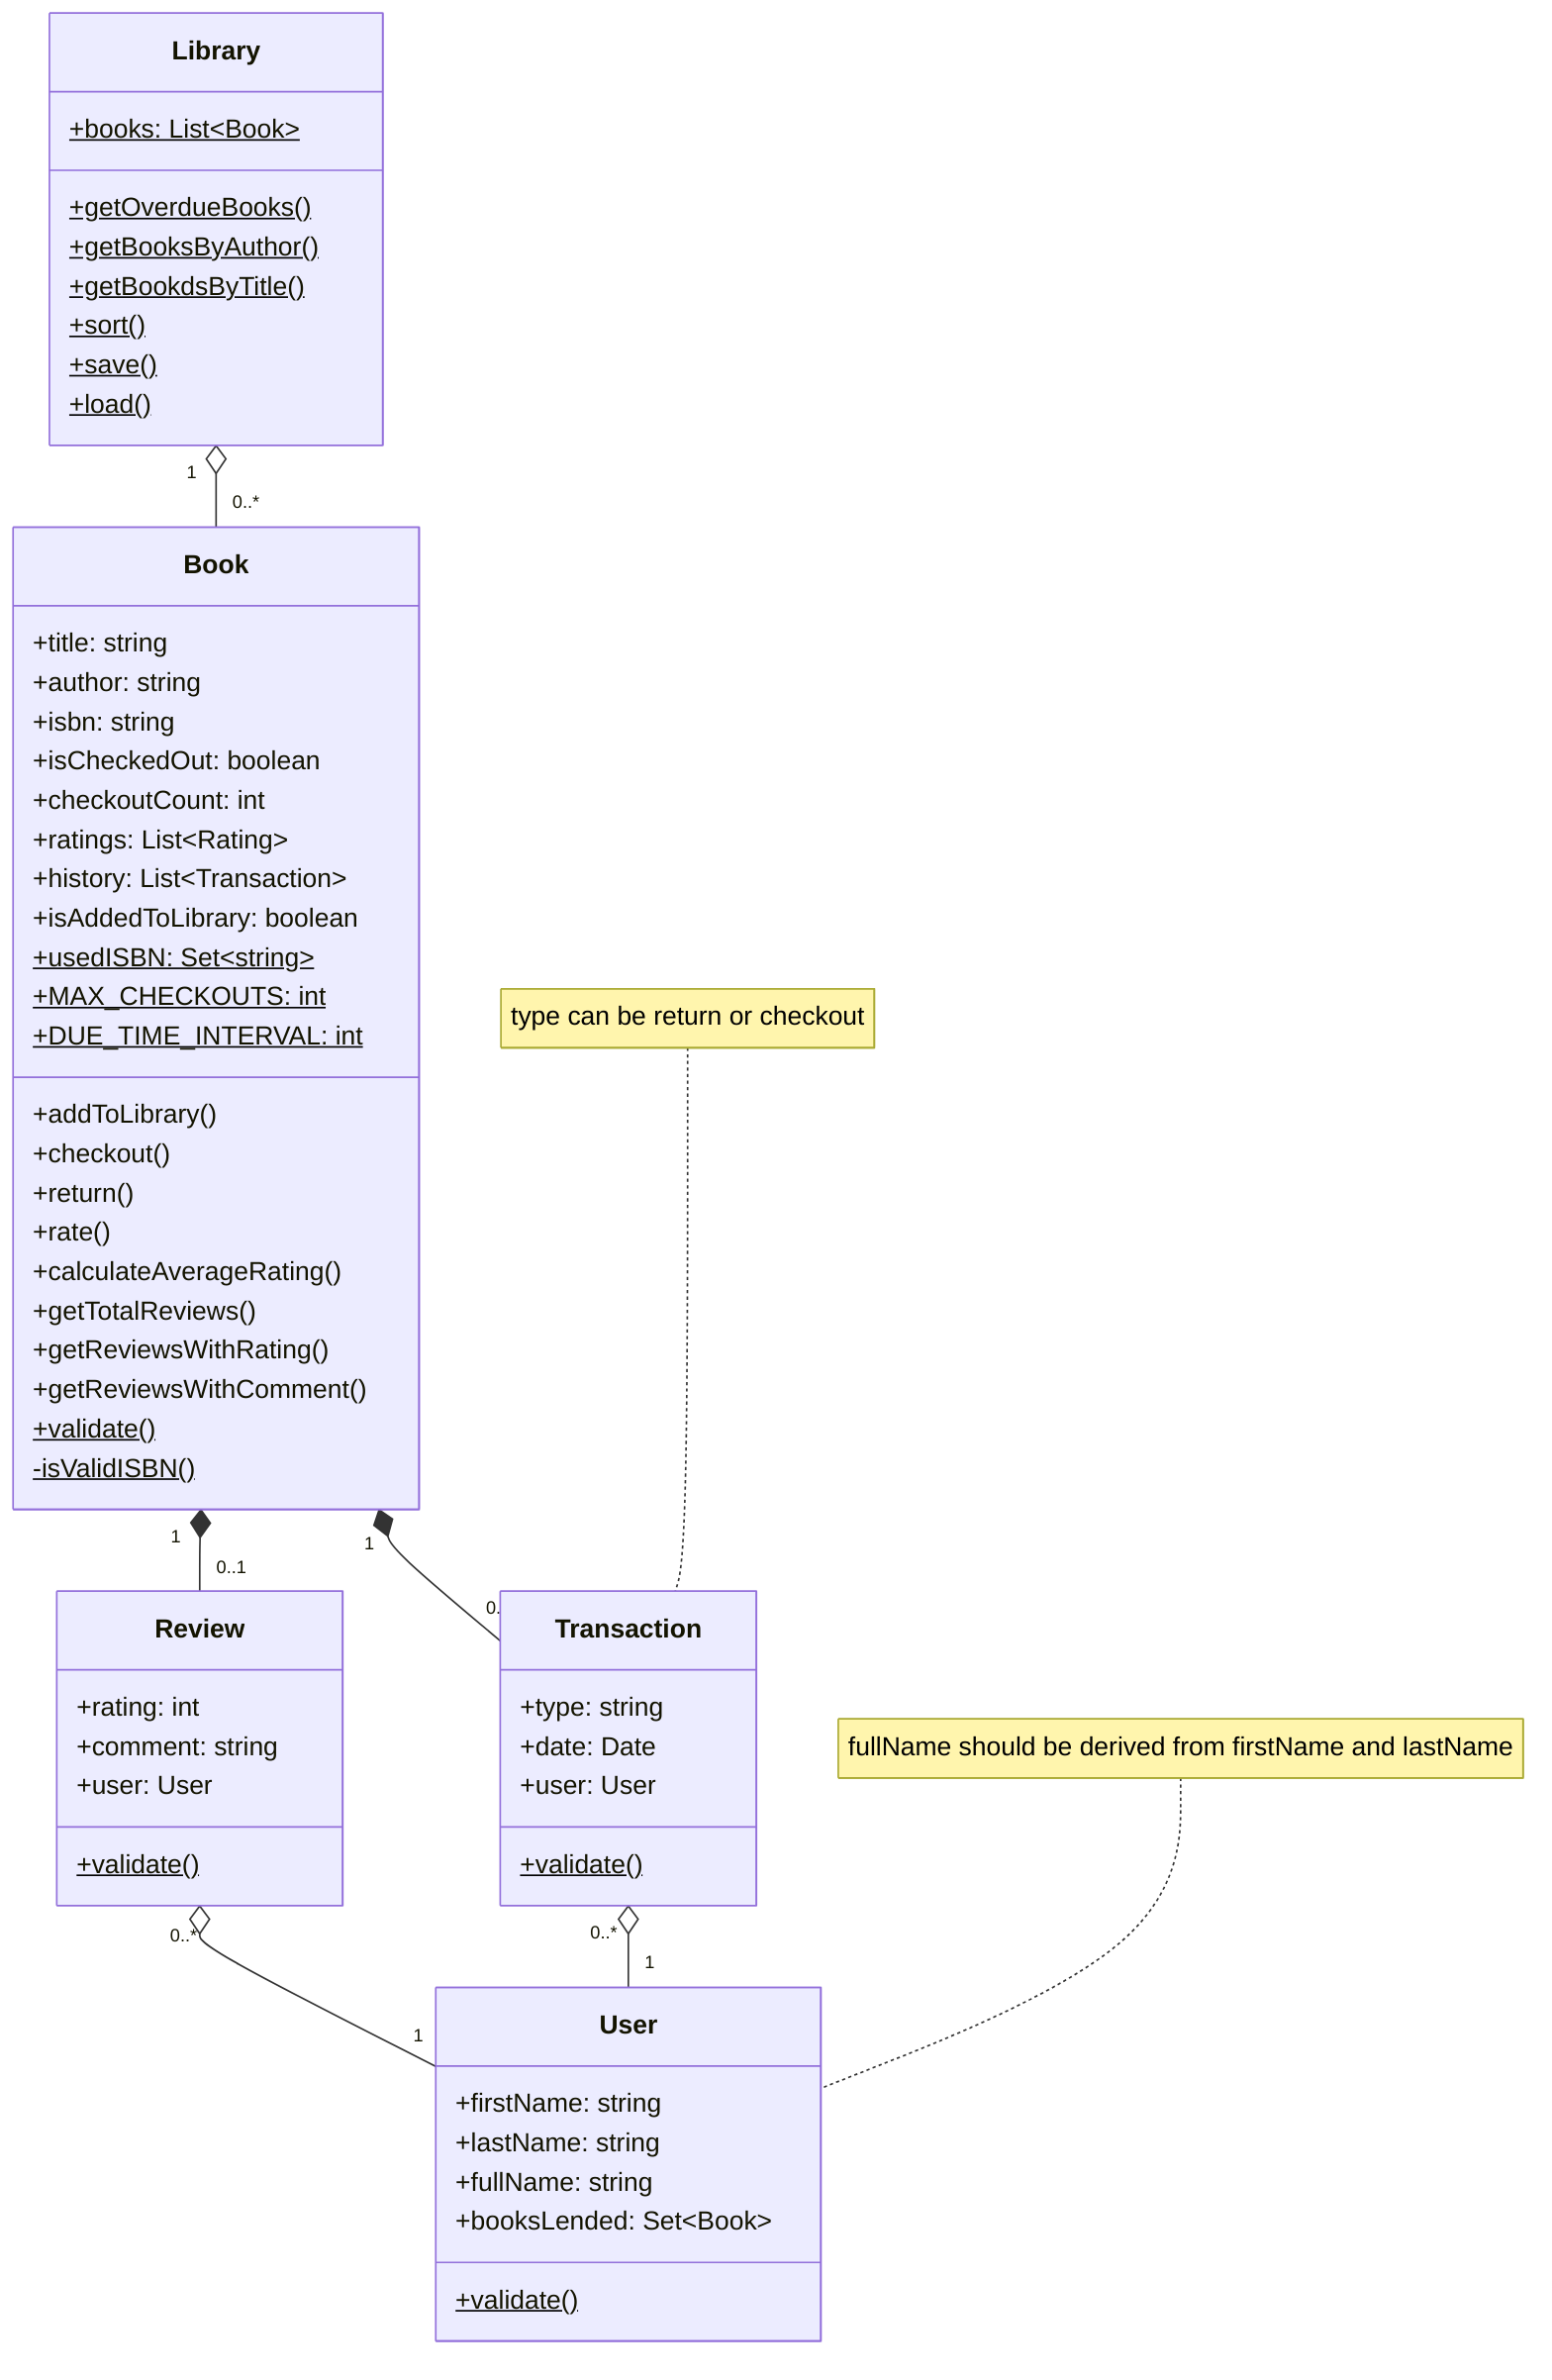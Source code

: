 ---
Library Management System
---

classDiagram
    class User{
        +firstName: string
        +lastName: string
        +fullName: string
        +booksLended: Set~Book~
        +validate()$
    }

    note for User "fullName should be derived from firstName and lastName"

    class Book{
        +title: string
        +author: string
        +isbn: string
        +isCheckedOut: boolean
        +checkoutCount: int
        +ratings: List~Rating~
        +history: List~Transaction~
        +isAddedToLibrary: boolean
        +usedISBN: Set~string~$
        +MAX_CHECKOUTS: int$
        +DUE_TIME_INTERVAL: int$
        +addToLibrary()
        +checkout()
        +return()
        +rate()
        +calculateAverageRating()
        +getTotalReviews()
        +getReviewsWithRating()
        +getReviewsWithComment()
        +validate()$
        -isValidISBN()$
    }
    
    class Transaction{
        +type: string
        +date: Date
        +user: User
        +validate()$
    }

    note for Transaction "type can be return or checkout"

    class Library{
        +books: List~Book~$
        +getOverdueBooks()$
        +getBooksByAuthor()$
        +getBookdsByTitle()$
        +sort()$
        +save()$
        +load()$
    }

    class Review{
        +rating: int
        +comment: string
        +user: User
        +validate()$
    }

    Library "1" o-- "0..*" Book
    Review "0..*" o-- "1" User
    Book "1" *-- "0..1" Review
    Book "1" *-- "0..*" Transaction
    Transaction "0..*" o-- "1" User